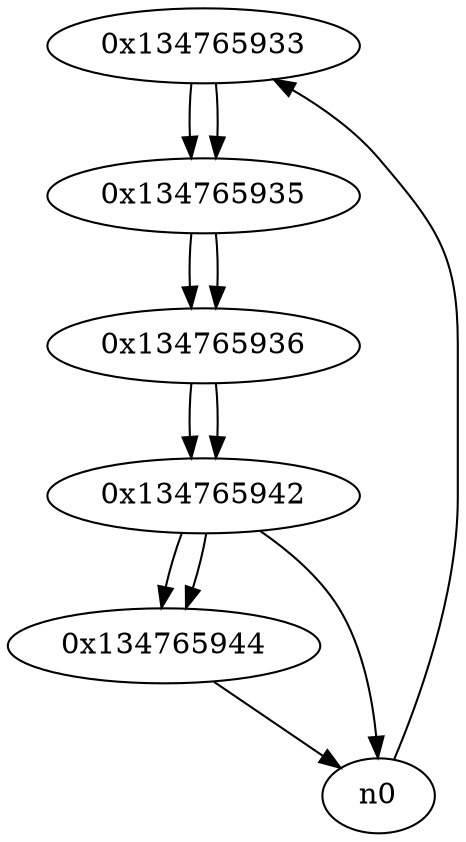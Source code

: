 digraph G{
/* nodes */
  n1 [label="0x134765933"]
  n2 [label="0x134765935"]
  n3 [label="0x134765936"]
  n4 [label="0x134765942"]
  n5 [label="0x134765944"]
/* edges */
n1 -> n2;
n0 -> n1;
n2 -> n3;
n1 -> n2;
n3 -> n4;
n2 -> n3;
n4 -> n5;
n4 -> n0;
n3 -> n4;
n5 -> n0;
n4 -> n5;
}

